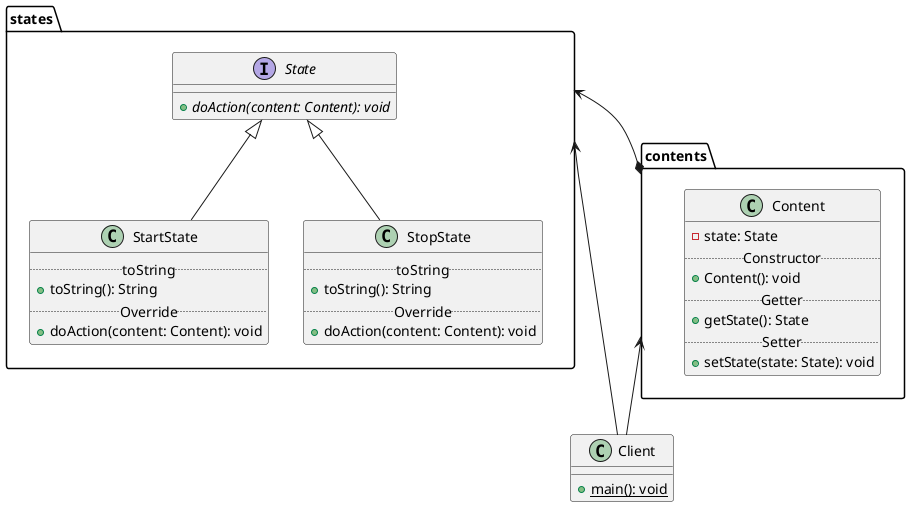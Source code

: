 @startuml

package contents {
    class Content {
        - state: State
        .. Constructor ..
        + Content(): void
        .. Getter ..
        + getState(): State
        .. Setter ..
        + setState(state: State): void
    }
}

package states {
    interface State {
        + {abstract} doAction(content: Content): void
    }

    class StartState {
        .. toString ..
        + toString(): String
        .. Override ..
        + doAction(content: Content): void
    }

    class StopState {
        .. toString ..
        + toString(): String
        .. Override ..
        + doAction(content: Content): void
    }

    State <|-- StartState
    State <|-- StopState
}

class Client {
    + {static} main(): void
}

states <--* contents

states <-down- Client
contents <-down- Client

@enduml
